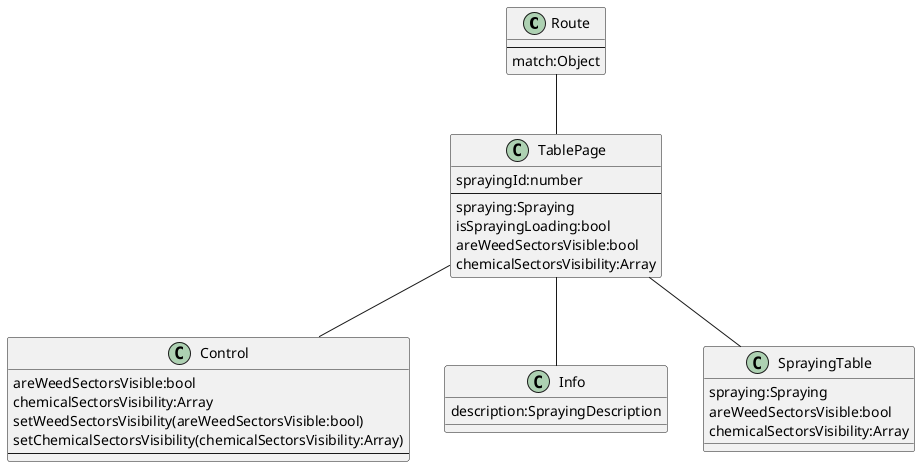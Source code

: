 @startuml

class Route {
    --
    match:Object
}

class TablePage {
    sprayingId:number
    --
    spraying:Spraying
    isSprayingLoading:bool
    areWeedSectorsVisible:bool
    chemicalSectorsVisibility:Array
}

class Control {
    areWeedSectorsVisible:bool
    chemicalSectorsVisibility:Array
    setWeedSectorsVisibility(areWeedSectorsVisible:bool)
    setChemicalSectorsVisibility(chemicalSectorsVisibility:Array)
    --
}

class Info {
    description:SprayingDescription
}

class SprayingTable {
    spraying:Spraying
    areWeedSectorsVisible:bool
    chemicalSectorsVisibility:Array
}

Route -- TablePage
TablePage -- Info
TablePage -- Control
TablePage -- SprayingTable

@enduml
